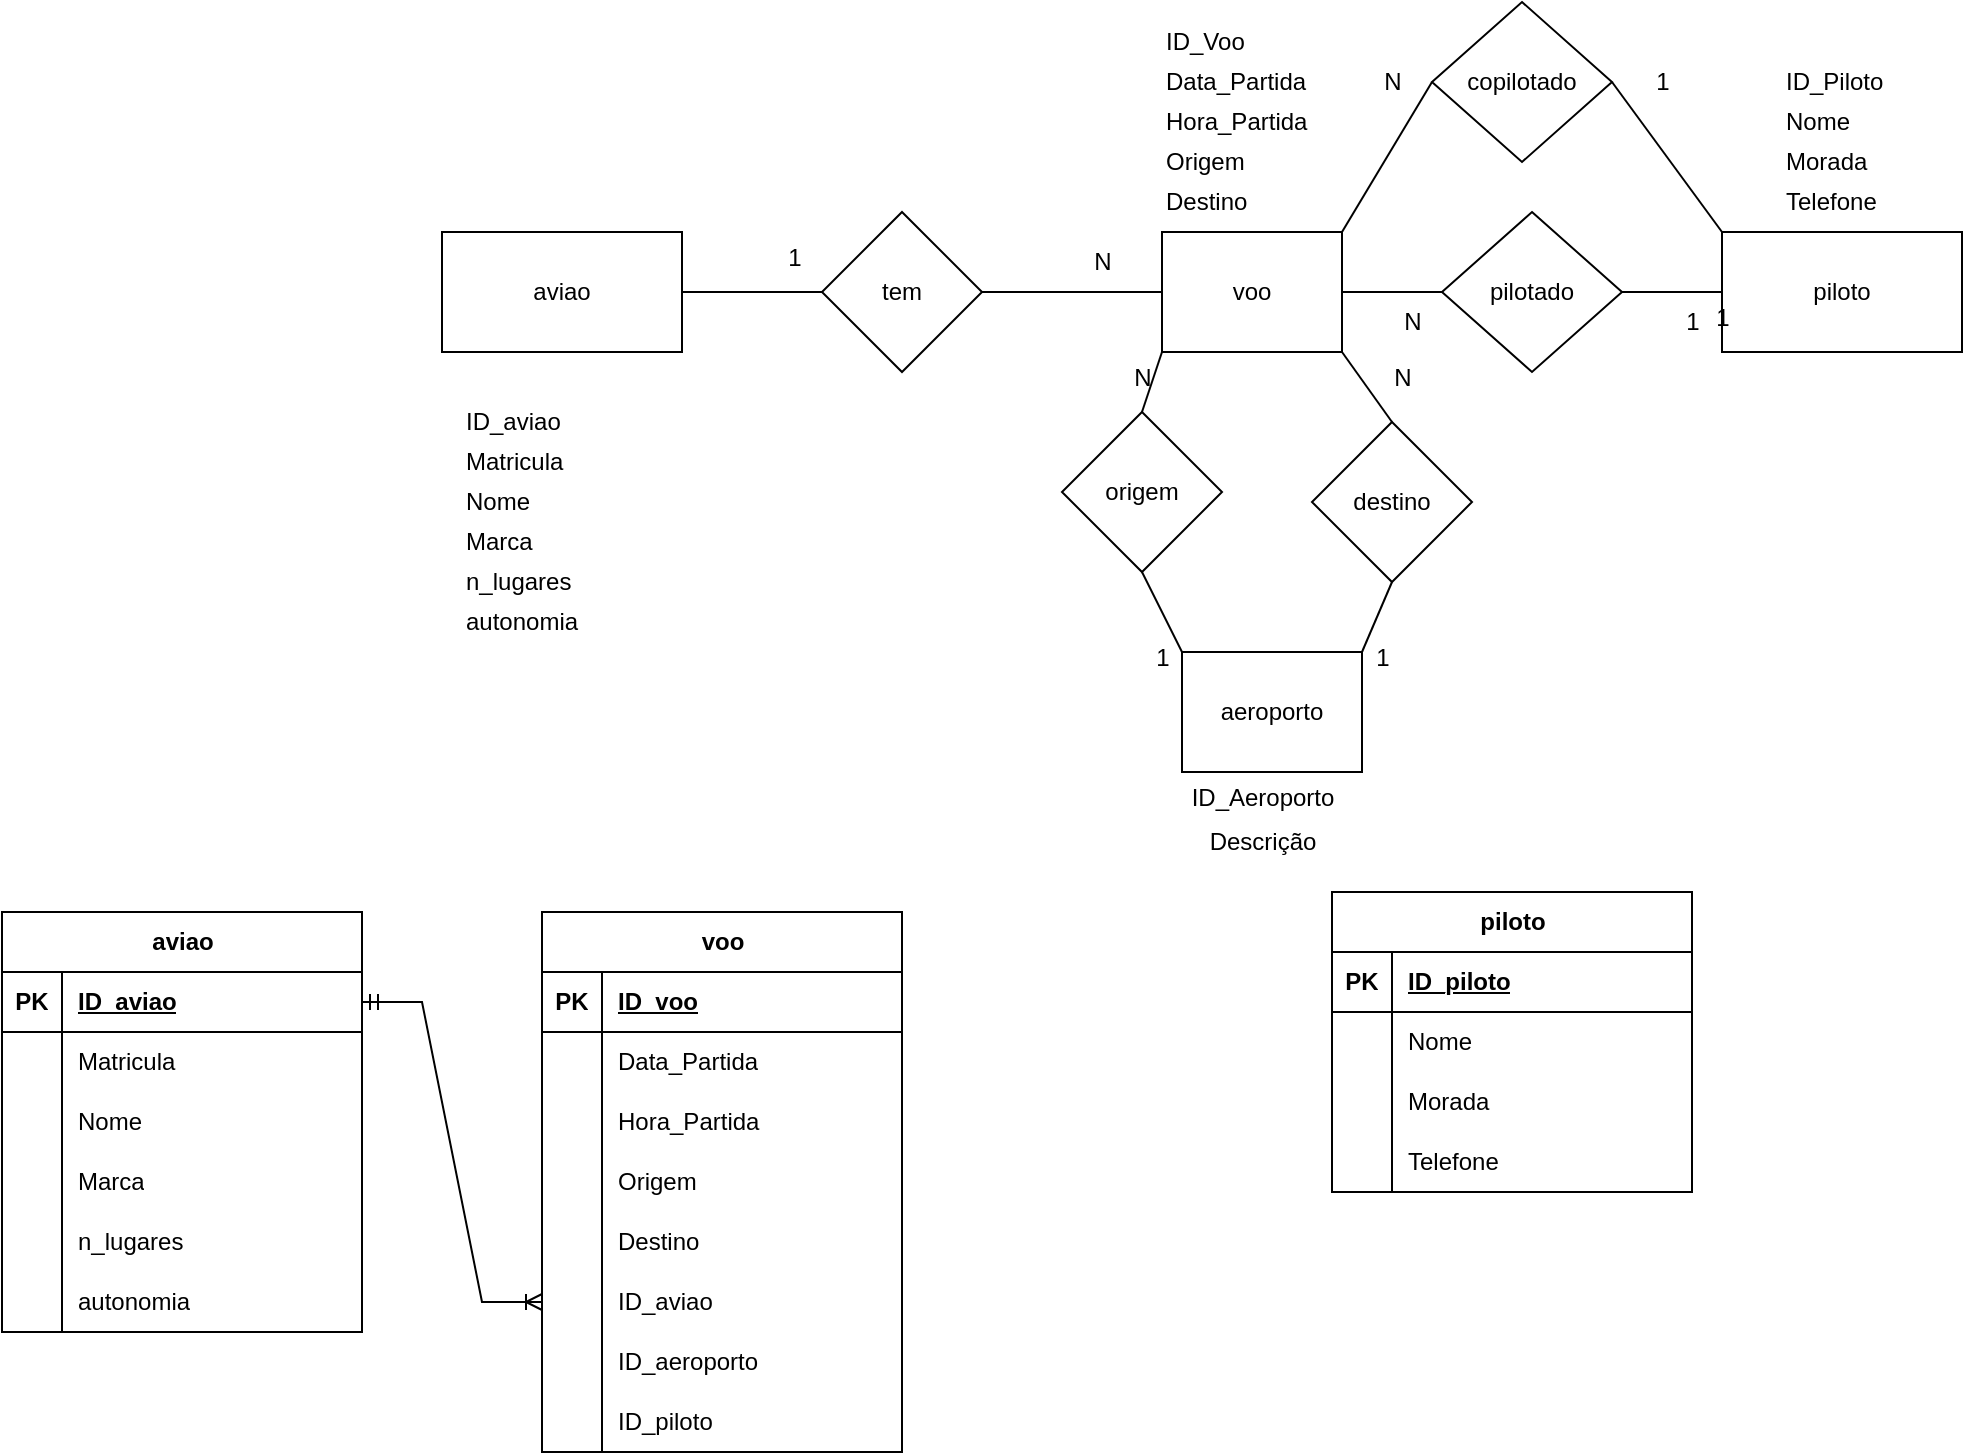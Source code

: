 <mxfile version="22.0.8" type="device">
  <diagram name="Página-1" id="htZv3j2Lb_rtN7Itxag-">
    <mxGraphModel dx="2261" dy="782" grid="1" gridSize="10" guides="1" tooltips="1" connect="1" arrows="1" fold="1" page="1" pageScale="1" pageWidth="827" pageHeight="1169" math="0" shadow="0">
      <root>
        <mxCell id="0" />
        <mxCell id="1" parent="0" />
        <mxCell id="X_azOLrD9n7pmkHrVyK5-1" value="aviao" style="rounded=0;whiteSpace=wrap;html=1;" parent="1" vertex="1">
          <mxGeometry x="20" y="190" width="120" height="60" as="geometry" />
        </mxCell>
        <mxCell id="X_azOLrD9n7pmkHrVyK5-3" value="piloto" style="rounded=0;whiteSpace=wrap;html=1;" parent="1" vertex="1">
          <mxGeometry x="660" y="190" width="120" height="60" as="geometry" />
        </mxCell>
        <mxCell id="X_azOLrD9n7pmkHrVyK5-4" value="voo" style="rounded=0;whiteSpace=wrap;html=1;" parent="1" vertex="1">
          <mxGeometry x="380" y="190" width="90" height="60" as="geometry" />
        </mxCell>
        <mxCell id="X_azOLrD9n7pmkHrVyK5-8" value="tem" style="rhombus;whiteSpace=wrap;html=1;" parent="1" vertex="1">
          <mxGeometry x="210" y="180" width="80" height="80" as="geometry" />
        </mxCell>
        <mxCell id="X_azOLrD9n7pmkHrVyK5-9" value="" style="endArrow=none;html=1;rounded=0;exitX=0;exitY=0.5;exitDx=0;exitDy=0;entryX=1;entryY=0.5;entryDx=0;entryDy=0;" parent="1" source="X_azOLrD9n7pmkHrVyK5-8" target="X_azOLrD9n7pmkHrVyK5-1" edge="1">
          <mxGeometry width="50" height="50" relative="1" as="geometry">
            <mxPoint x="390" y="110" as="sourcePoint" />
            <mxPoint x="470" y="220" as="targetPoint" />
          </mxGeometry>
        </mxCell>
        <mxCell id="X_azOLrD9n7pmkHrVyK5-10" value="" style="endArrow=none;html=1;rounded=0;exitX=1;exitY=0.5;exitDx=0;exitDy=0;" parent="1" source="X_azOLrD9n7pmkHrVyK5-8" target="X_azOLrD9n7pmkHrVyK5-4" edge="1">
          <mxGeometry width="50" height="50" relative="1" as="geometry">
            <mxPoint x="390" y="220" as="sourcePoint" />
            <mxPoint x="240" y="220" as="targetPoint" />
          </mxGeometry>
        </mxCell>
        <mxCell id="X_azOLrD9n7pmkHrVyK5-11" value="1" style="text;html=1;align=center;verticalAlign=middle;resizable=0;points=[];autosize=1;strokeColor=none;fillColor=none;" parent="1" vertex="1">
          <mxGeometry x="181" y="188" width="30" height="30" as="geometry" />
        </mxCell>
        <mxCell id="X_azOLrD9n7pmkHrVyK5-12" value="N" style="text;html=1;align=center;verticalAlign=middle;resizable=0;points=[];autosize=1;strokeColor=none;fillColor=none;" parent="1" vertex="1">
          <mxGeometry x="335" y="190" width="30" height="30" as="geometry" />
        </mxCell>
        <mxCell id="X_azOLrD9n7pmkHrVyK5-13" value="ID_aviao" style="text;html=1;align=left;verticalAlign=middle;resizable=0;points=[];autosize=1;strokeColor=none;fillColor=none;" parent="1" vertex="1">
          <mxGeometry x="30" y="270" width="70" height="30" as="geometry" />
        </mxCell>
        <mxCell id="X_azOLrD9n7pmkHrVyK5-14" value="Matricula" style="text;html=1;align=left;verticalAlign=middle;resizable=0;points=[];autosize=1;strokeColor=none;fillColor=none;" parent="1" vertex="1">
          <mxGeometry x="30" y="290" width="70" height="30" as="geometry" />
        </mxCell>
        <mxCell id="X_azOLrD9n7pmkHrVyK5-15" value="ID_Voo" style="text;html=1;align=left;verticalAlign=middle;resizable=0;points=[];autosize=1;strokeColor=none;fillColor=none;" parent="1" vertex="1">
          <mxGeometry x="380" y="80" width="60" height="30" as="geometry" />
        </mxCell>
        <mxCell id="X_azOLrD9n7pmkHrVyK5-16" value="Data_Partida" style="text;html=1;align=left;verticalAlign=middle;resizable=0;points=[];autosize=1;strokeColor=none;fillColor=none;" parent="1" vertex="1">
          <mxGeometry x="380" y="100" width="90" height="30" as="geometry" />
        </mxCell>
        <mxCell id="X_azOLrD9n7pmkHrVyK5-17" value="Hora_Partida" style="text;html=1;align=left;verticalAlign=middle;resizable=0;points=[];autosize=1;strokeColor=none;fillColor=none;" parent="1" vertex="1">
          <mxGeometry x="380" y="120" width="90" height="30" as="geometry" />
        </mxCell>
        <mxCell id="X_azOLrD9n7pmkHrVyK5-18" value="Origem" style="text;html=1;align=left;verticalAlign=middle;resizable=0;points=[];autosize=1;strokeColor=none;fillColor=none;" parent="1" vertex="1">
          <mxGeometry x="380" y="140" width="60" height="30" as="geometry" />
        </mxCell>
        <mxCell id="X_azOLrD9n7pmkHrVyK5-19" value="pilotado" style="rhombus;whiteSpace=wrap;html=1;" parent="1" vertex="1">
          <mxGeometry x="520" y="180" width="90" height="80" as="geometry" />
        </mxCell>
        <mxCell id="X_azOLrD9n7pmkHrVyK5-20" value="" style="endArrow=none;html=1;rounded=0;exitX=1;exitY=0.5;exitDx=0;exitDy=0;entryX=0;entryY=0.5;entryDx=0;entryDy=0;" parent="1" source="X_azOLrD9n7pmkHrVyK5-19" target="X_azOLrD9n7pmkHrVyK5-3" edge="1">
          <mxGeometry width="50" height="50" relative="1" as="geometry">
            <mxPoint x="610" y="110" as="sourcePoint" />
            <mxPoint x="640" y="220" as="targetPoint" />
          </mxGeometry>
        </mxCell>
        <mxCell id="X_azOLrD9n7pmkHrVyK5-21" value="" style="endArrow=none;html=1;rounded=0;exitX=0;exitY=0.5;exitDx=0;exitDy=0;entryX=1;entryY=0.5;entryDx=0;entryDy=0;" parent="1" source="X_azOLrD9n7pmkHrVyK5-19" target="X_azOLrD9n7pmkHrVyK5-4" edge="1">
          <mxGeometry width="50" height="50" relative="1" as="geometry">
            <mxPoint x="610" y="110" as="sourcePoint" />
            <mxPoint x="490" y="220" as="targetPoint" />
          </mxGeometry>
        </mxCell>
        <mxCell id="X_azOLrD9n7pmkHrVyK5-23" value="Nome" style="text;html=1;align=left;verticalAlign=middle;resizable=0;points=[];autosize=1;strokeColor=none;fillColor=none;" parent="1" vertex="1">
          <mxGeometry x="690" y="120" width="60" height="30" as="geometry" />
        </mxCell>
        <mxCell id="X_azOLrD9n7pmkHrVyK5-24" value="Morada" style="text;html=1;align=left;verticalAlign=middle;resizable=0;points=[];autosize=1;strokeColor=none;fillColor=none;" parent="1" vertex="1">
          <mxGeometry x="690" y="140" width="60" height="30" as="geometry" />
        </mxCell>
        <mxCell id="X_azOLrD9n7pmkHrVyK5-25" value="ID_Piloto" style="text;html=1;align=left;verticalAlign=middle;resizable=0;points=[];autosize=1;strokeColor=none;fillColor=none;" parent="1" vertex="1">
          <mxGeometry x="690" y="100" width="70" height="30" as="geometry" />
        </mxCell>
        <mxCell id="X_azOLrD9n7pmkHrVyK5-30" value="Telefone" style="text;html=1;align=left;verticalAlign=middle;resizable=0;points=[];autosize=1;strokeColor=none;fillColor=none;" parent="1" vertex="1">
          <mxGeometry x="690" y="160" width="70" height="30" as="geometry" />
        </mxCell>
        <mxCell id="X_azOLrD9n7pmkHrVyK5-33" value="1" style="text;html=1;align=center;verticalAlign=middle;resizable=0;points=[];autosize=1;strokeColor=none;fillColor=none;" parent="1" vertex="1">
          <mxGeometry x="630" y="220" width="30" height="30" as="geometry" />
        </mxCell>
        <mxCell id="X_azOLrD9n7pmkHrVyK5-40" value="Nome" style="text;html=1;align=left;verticalAlign=middle;resizable=0;points=[];autosize=1;strokeColor=none;fillColor=none;" parent="1" vertex="1">
          <mxGeometry x="30" y="310" width="60" height="30" as="geometry" />
        </mxCell>
        <mxCell id="X_azOLrD9n7pmkHrVyK5-41" value="Marca" style="text;html=1;align=left;verticalAlign=middle;resizable=0;points=[];autosize=1;strokeColor=none;fillColor=none;" parent="1" vertex="1">
          <mxGeometry x="30" y="330" width="60" height="30" as="geometry" />
        </mxCell>
        <mxCell id="X_azOLrD9n7pmkHrVyK5-42" value="n_lugares" style="text;html=1;align=left;verticalAlign=middle;resizable=0;points=[];autosize=1;strokeColor=none;fillColor=none;" parent="1" vertex="1">
          <mxGeometry x="30" y="350" width="80" height="30" as="geometry" />
        </mxCell>
        <mxCell id="X_azOLrD9n7pmkHrVyK5-43" value="autonomia" style="text;html=1;align=left;verticalAlign=middle;resizable=0;points=[];autosize=1;strokeColor=none;fillColor=none;" parent="1" vertex="1">
          <mxGeometry x="30" y="370" width="80" height="30" as="geometry" />
        </mxCell>
        <mxCell id="X_azOLrD9n7pmkHrVyK5-44" value="Destino" style="text;html=1;align=left;verticalAlign=middle;resizable=0;points=[];autosize=1;strokeColor=none;fillColor=none;" parent="1" vertex="1">
          <mxGeometry x="380" y="160" width="60" height="30" as="geometry" />
        </mxCell>
        <mxCell id="X_azOLrD9n7pmkHrVyK5-45" value="copilotado" style="rhombus;whiteSpace=wrap;html=1;" parent="1" vertex="1">
          <mxGeometry x="515" y="75" width="90" height="80" as="geometry" />
        </mxCell>
        <mxCell id="X_azOLrD9n7pmkHrVyK5-46" value="N" style="text;html=1;align=center;verticalAlign=middle;resizable=0;points=[];autosize=1;strokeColor=none;fillColor=none;" parent="1" vertex="1">
          <mxGeometry x="480" y="100" width="30" height="30" as="geometry" />
        </mxCell>
        <mxCell id="X_azOLrD9n7pmkHrVyK5-47" value="1" style="text;html=1;align=center;verticalAlign=middle;resizable=0;points=[];autosize=1;strokeColor=none;fillColor=none;" parent="1" vertex="1">
          <mxGeometry x="615" y="100" width="30" height="30" as="geometry" />
        </mxCell>
        <mxCell id="X_azOLrD9n7pmkHrVyK5-48" value="" style="endArrow=none;html=1;rounded=0;entryX=0;entryY=0.5;entryDx=0;entryDy=0;exitX=1;exitY=0;exitDx=0;exitDy=0;" parent="1" source="X_azOLrD9n7pmkHrVyK5-4" target="X_azOLrD9n7pmkHrVyK5-45" edge="1">
          <mxGeometry width="50" height="50" relative="1" as="geometry">
            <mxPoint x="650" y="190" as="sourcePoint" />
            <mxPoint x="700" y="140" as="targetPoint" />
          </mxGeometry>
        </mxCell>
        <mxCell id="X_azOLrD9n7pmkHrVyK5-50" value="N" style="text;html=1;align=center;verticalAlign=middle;resizable=0;points=[];autosize=1;strokeColor=none;fillColor=none;" parent="1" vertex="1">
          <mxGeometry x="490" y="220" width="30" height="30" as="geometry" />
        </mxCell>
        <mxCell id="X_azOLrD9n7pmkHrVyK5-51" value="1" style="text;html=1;align=center;verticalAlign=middle;resizable=0;points=[];autosize=1;strokeColor=none;fillColor=none;" parent="1" vertex="1">
          <mxGeometry x="645" y="218" width="30" height="30" as="geometry" />
        </mxCell>
        <mxCell id="X_azOLrD9n7pmkHrVyK5-52" value="" style="endArrow=none;html=1;rounded=0;entryX=1;entryY=0.5;entryDx=0;entryDy=0;exitX=0;exitY=0;exitDx=0;exitDy=0;" parent="1" source="X_azOLrD9n7pmkHrVyK5-3" target="X_azOLrD9n7pmkHrVyK5-45" edge="1">
          <mxGeometry width="50" height="50" relative="1" as="geometry">
            <mxPoint x="480" y="200" as="sourcePoint" />
            <mxPoint x="525" y="125" as="targetPoint" />
          </mxGeometry>
        </mxCell>
        <mxCell id="X_azOLrD9n7pmkHrVyK5-53" value="aeroporto" style="rounded=0;whiteSpace=wrap;html=1;" parent="1" vertex="1">
          <mxGeometry x="390" y="400" width="90" height="60" as="geometry" />
        </mxCell>
        <mxCell id="X_azOLrD9n7pmkHrVyK5-54" value="origem" style="rhombus;whiteSpace=wrap;html=1;" parent="1" vertex="1">
          <mxGeometry x="330" y="280" width="80" height="80" as="geometry" />
        </mxCell>
        <mxCell id="X_azOLrD9n7pmkHrVyK5-55" value="destino" style="rhombus;whiteSpace=wrap;html=1;" parent="1" vertex="1">
          <mxGeometry x="455" y="285" width="80" height="80" as="geometry" />
        </mxCell>
        <mxCell id="X_azOLrD9n7pmkHrVyK5-56" value="" style="endArrow=none;html=1;rounded=0;entryX=0;entryY=1;entryDx=0;entryDy=0;exitX=0.5;exitY=0;exitDx=0;exitDy=0;" parent="1" source="X_azOLrD9n7pmkHrVyK5-54" target="X_azOLrD9n7pmkHrVyK5-4" edge="1">
          <mxGeometry width="50" height="50" relative="1" as="geometry">
            <mxPoint x="280" y="190" as="sourcePoint" />
            <mxPoint x="330" y="140" as="targetPoint" />
          </mxGeometry>
        </mxCell>
        <mxCell id="X_azOLrD9n7pmkHrVyK5-57" value="" style="endArrow=none;html=1;rounded=0;entryX=0;entryY=0;entryDx=0;entryDy=0;exitX=0.5;exitY=1;exitDx=0;exitDy=0;" parent="1" source="X_azOLrD9n7pmkHrVyK5-54" target="X_azOLrD9n7pmkHrVyK5-53" edge="1">
          <mxGeometry width="50" height="50" relative="1" as="geometry">
            <mxPoint x="390" y="295" as="sourcePoint" />
            <mxPoint x="390" y="260" as="targetPoint" />
          </mxGeometry>
        </mxCell>
        <mxCell id="X_azOLrD9n7pmkHrVyK5-58" value="" style="endArrow=none;html=1;rounded=0;entryX=0.5;entryY=0;entryDx=0;entryDy=0;exitX=1;exitY=1;exitDx=0;exitDy=0;" parent="1" source="X_azOLrD9n7pmkHrVyK5-4" target="X_azOLrD9n7pmkHrVyK5-55" edge="1">
          <mxGeometry width="50" height="50" relative="1" as="geometry">
            <mxPoint x="390" y="375" as="sourcePoint" />
            <mxPoint x="410" y="400" as="targetPoint" />
          </mxGeometry>
        </mxCell>
        <mxCell id="X_azOLrD9n7pmkHrVyK5-59" value="" style="endArrow=none;html=1;rounded=0;entryX=1;entryY=0;entryDx=0;entryDy=0;exitX=0.5;exitY=1;exitDx=0;exitDy=0;" parent="1" source="X_azOLrD9n7pmkHrVyK5-55" target="X_azOLrD9n7pmkHrVyK5-53" edge="1">
          <mxGeometry width="50" height="50" relative="1" as="geometry">
            <mxPoint x="480" y="260" as="sourcePoint" />
            <mxPoint x="505" y="295" as="targetPoint" />
          </mxGeometry>
        </mxCell>
        <mxCell id="X_azOLrD9n7pmkHrVyK5-60" value="ID_Aeroporto" style="text;html=1;align=center;verticalAlign=middle;resizable=0;points=[];autosize=1;strokeColor=none;fillColor=none;" parent="1" vertex="1">
          <mxGeometry x="385" y="458" width="90" height="30" as="geometry" />
        </mxCell>
        <mxCell id="X_azOLrD9n7pmkHrVyK5-61" value="Descrição" style="text;html=1;align=center;verticalAlign=middle;resizable=0;points=[];autosize=1;strokeColor=none;fillColor=none;" parent="1" vertex="1">
          <mxGeometry x="390" y="480" width="80" height="30" as="geometry" />
        </mxCell>
        <mxCell id="X_azOLrD9n7pmkHrVyK5-62" value="1" style="text;html=1;align=center;verticalAlign=middle;resizable=0;points=[];autosize=1;strokeColor=none;fillColor=none;" parent="1" vertex="1">
          <mxGeometry x="365" y="388" width="30" height="30" as="geometry" />
        </mxCell>
        <mxCell id="X_azOLrD9n7pmkHrVyK5-63" value="N" style="text;html=1;align=center;verticalAlign=middle;resizable=0;points=[];autosize=1;strokeColor=none;fillColor=none;" parent="1" vertex="1">
          <mxGeometry x="355" y="248" width="30" height="30" as="geometry" />
        </mxCell>
        <mxCell id="X_azOLrD9n7pmkHrVyK5-64" value="N" style="text;html=1;align=center;verticalAlign=middle;resizable=0;points=[];autosize=1;strokeColor=none;fillColor=none;" parent="1" vertex="1">
          <mxGeometry x="485" y="248" width="30" height="30" as="geometry" />
        </mxCell>
        <mxCell id="X_azOLrD9n7pmkHrVyK5-65" value="1" style="text;html=1;align=center;verticalAlign=middle;resizable=0;points=[];autosize=1;strokeColor=none;fillColor=none;" parent="1" vertex="1">
          <mxGeometry x="475" y="388" width="30" height="30" as="geometry" />
        </mxCell>
        <mxCell id="pgxb5160LDg6yeNB-OSr-1" value="aviao" style="shape=table;startSize=30;container=1;collapsible=1;childLayout=tableLayout;fixedRows=1;rowLines=0;fontStyle=1;align=center;resizeLast=1;html=1;" vertex="1" parent="1">
          <mxGeometry x="-200" y="530" width="180" height="210" as="geometry" />
        </mxCell>
        <mxCell id="pgxb5160LDg6yeNB-OSr-2" value="" style="shape=tableRow;horizontal=0;startSize=0;swimlaneHead=0;swimlaneBody=0;fillColor=none;collapsible=0;dropTarget=0;points=[[0,0.5],[1,0.5]];portConstraint=eastwest;top=0;left=0;right=0;bottom=1;" vertex="1" parent="pgxb5160LDg6yeNB-OSr-1">
          <mxGeometry y="30" width="180" height="30" as="geometry" />
        </mxCell>
        <mxCell id="pgxb5160LDg6yeNB-OSr-3" value="PK" style="shape=partialRectangle;connectable=0;fillColor=none;top=0;left=0;bottom=0;right=0;fontStyle=1;overflow=hidden;whiteSpace=wrap;html=1;" vertex="1" parent="pgxb5160LDg6yeNB-OSr-2">
          <mxGeometry width="30" height="30" as="geometry">
            <mxRectangle width="30" height="30" as="alternateBounds" />
          </mxGeometry>
        </mxCell>
        <mxCell id="pgxb5160LDg6yeNB-OSr-4" value="ID_aviao" style="shape=partialRectangle;connectable=0;fillColor=none;top=0;left=0;bottom=0;right=0;align=left;spacingLeft=6;fontStyle=5;overflow=hidden;whiteSpace=wrap;html=1;" vertex="1" parent="pgxb5160LDg6yeNB-OSr-2">
          <mxGeometry x="30" width="150" height="30" as="geometry">
            <mxRectangle width="150" height="30" as="alternateBounds" />
          </mxGeometry>
        </mxCell>
        <mxCell id="pgxb5160LDg6yeNB-OSr-5" value="" style="shape=tableRow;horizontal=0;startSize=0;swimlaneHead=0;swimlaneBody=0;fillColor=none;collapsible=0;dropTarget=0;points=[[0,0.5],[1,0.5]];portConstraint=eastwest;top=0;left=0;right=0;bottom=0;" vertex="1" parent="pgxb5160LDg6yeNB-OSr-1">
          <mxGeometry y="60" width="180" height="30" as="geometry" />
        </mxCell>
        <mxCell id="pgxb5160LDg6yeNB-OSr-6" value="" style="shape=partialRectangle;connectable=0;fillColor=none;top=0;left=0;bottom=0;right=0;editable=1;overflow=hidden;whiteSpace=wrap;html=1;" vertex="1" parent="pgxb5160LDg6yeNB-OSr-5">
          <mxGeometry width="30" height="30" as="geometry">
            <mxRectangle width="30" height="30" as="alternateBounds" />
          </mxGeometry>
        </mxCell>
        <mxCell id="pgxb5160LDg6yeNB-OSr-7" value="Matricula" style="shape=partialRectangle;connectable=0;fillColor=none;top=0;left=0;bottom=0;right=0;align=left;spacingLeft=6;overflow=hidden;whiteSpace=wrap;html=1;" vertex="1" parent="pgxb5160LDg6yeNB-OSr-5">
          <mxGeometry x="30" width="150" height="30" as="geometry">
            <mxRectangle width="150" height="30" as="alternateBounds" />
          </mxGeometry>
        </mxCell>
        <mxCell id="pgxb5160LDg6yeNB-OSr-8" value="" style="shape=tableRow;horizontal=0;startSize=0;swimlaneHead=0;swimlaneBody=0;fillColor=none;collapsible=0;dropTarget=0;points=[[0,0.5],[1,0.5]];portConstraint=eastwest;top=0;left=0;right=0;bottom=0;" vertex="1" parent="pgxb5160LDg6yeNB-OSr-1">
          <mxGeometry y="90" width="180" height="30" as="geometry" />
        </mxCell>
        <mxCell id="pgxb5160LDg6yeNB-OSr-9" value="" style="shape=partialRectangle;connectable=0;fillColor=none;top=0;left=0;bottom=0;right=0;editable=1;overflow=hidden;whiteSpace=wrap;html=1;" vertex="1" parent="pgxb5160LDg6yeNB-OSr-8">
          <mxGeometry width="30" height="30" as="geometry">
            <mxRectangle width="30" height="30" as="alternateBounds" />
          </mxGeometry>
        </mxCell>
        <mxCell id="pgxb5160LDg6yeNB-OSr-10" value="Nome" style="shape=partialRectangle;connectable=0;fillColor=none;top=0;left=0;bottom=0;right=0;align=left;spacingLeft=6;overflow=hidden;whiteSpace=wrap;html=1;" vertex="1" parent="pgxb5160LDg6yeNB-OSr-8">
          <mxGeometry x="30" width="150" height="30" as="geometry">
            <mxRectangle width="150" height="30" as="alternateBounds" />
          </mxGeometry>
        </mxCell>
        <mxCell id="pgxb5160LDg6yeNB-OSr-11" value="" style="shape=tableRow;horizontal=0;startSize=0;swimlaneHead=0;swimlaneBody=0;fillColor=none;collapsible=0;dropTarget=0;points=[[0,0.5],[1,0.5]];portConstraint=eastwest;top=0;left=0;right=0;bottom=0;" vertex="1" parent="pgxb5160LDg6yeNB-OSr-1">
          <mxGeometry y="120" width="180" height="30" as="geometry" />
        </mxCell>
        <mxCell id="pgxb5160LDg6yeNB-OSr-12" value="" style="shape=partialRectangle;connectable=0;fillColor=none;top=0;left=0;bottom=0;right=0;editable=1;overflow=hidden;whiteSpace=wrap;html=1;" vertex="1" parent="pgxb5160LDg6yeNB-OSr-11">
          <mxGeometry width="30" height="30" as="geometry">
            <mxRectangle width="30" height="30" as="alternateBounds" />
          </mxGeometry>
        </mxCell>
        <mxCell id="pgxb5160LDg6yeNB-OSr-13" value="Marca" style="shape=partialRectangle;connectable=0;fillColor=none;top=0;left=0;bottom=0;right=0;align=left;spacingLeft=6;overflow=hidden;whiteSpace=wrap;html=1;" vertex="1" parent="pgxb5160LDg6yeNB-OSr-11">
          <mxGeometry x="30" width="150" height="30" as="geometry">
            <mxRectangle width="150" height="30" as="alternateBounds" />
          </mxGeometry>
        </mxCell>
        <mxCell id="pgxb5160LDg6yeNB-OSr-14" style="shape=tableRow;horizontal=0;startSize=0;swimlaneHead=0;swimlaneBody=0;fillColor=none;collapsible=0;dropTarget=0;points=[[0,0.5],[1,0.5]];portConstraint=eastwest;top=0;left=0;right=0;bottom=0;" vertex="1" parent="pgxb5160LDg6yeNB-OSr-1">
          <mxGeometry y="150" width="180" height="30" as="geometry" />
        </mxCell>
        <mxCell id="pgxb5160LDg6yeNB-OSr-15" style="shape=partialRectangle;connectable=0;fillColor=none;top=0;left=0;bottom=0;right=0;editable=1;overflow=hidden;whiteSpace=wrap;html=1;" vertex="1" parent="pgxb5160LDg6yeNB-OSr-14">
          <mxGeometry width="30" height="30" as="geometry">
            <mxRectangle width="30" height="30" as="alternateBounds" />
          </mxGeometry>
        </mxCell>
        <mxCell id="pgxb5160LDg6yeNB-OSr-16" value="n_lugares" style="shape=partialRectangle;connectable=0;fillColor=none;top=0;left=0;bottom=0;right=0;align=left;spacingLeft=6;overflow=hidden;whiteSpace=wrap;html=1;" vertex="1" parent="pgxb5160LDg6yeNB-OSr-14">
          <mxGeometry x="30" width="150" height="30" as="geometry">
            <mxRectangle width="150" height="30" as="alternateBounds" />
          </mxGeometry>
        </mxCell>
        <mxCell id="pgxb5160LDg6yeNB-OSr-17" style="shape=tableRow;horizontal=0;startSize=0;swimlaneHead=0;swimlaneBody=0;fillColor=none;collapsible=0;dropTarget=0;points=[[0,0.5],[1,0.5]];portConstraint=eastwest;top=0;left=0;right=0;bottom=0;" vertex="1" parent="pgxb5160LDg6yeNB-OSr-1">
          <mxGeometry y="180" width="180" height="30" as="geometry" />
        </mxCell>
        <mxCell id="pgxb5160LDg6yeNB-OSr-18" style="shape=partialRectangle;connectable=0;fillColor=none;top=0;left=0;bottom=0;right=0;editable=1;overflow=hidden;whiteSpace=wrap;html=1;" vertex="1" parent="pgxb5160LDg6yeNB-OSr-17">
          <mxGeometry width="30" height="30" as="geometry">
            <mxRectangle width="30" height="30" as="alternateBounds" />
          </mxGeometry>
        </mxCell>
        <mxCell id="pgxb5160LDg6yeNB-OSr-19" value="autonomia" style="shape=partialRectangle;connectable=0;fillColor=none;top=0;left=0;bottom=0;right=0;align=left;spacingLeft=6;overflow=hidden;whiteSpace=wrap;html=1;" vertex="1" parent="pgxb5160LDg6yeNB-OSr-17">
          <mxGeometry x="30" width="150" height="30" as="geometry">
            <mxRectangle width="150" height="30" as="alternateBounds" />
          </mxGeometry>
        </mxCell>
        <mxCell id="pgxb5160LDg6yeNB-OSr-20" value="voo" style="shape=table;startSize=30;container=1;collapsible=1;childLayout=tableLayout;fixedRows=1;rowLines=0;fontStyle=1;align=center;resizeLast=1;html=1;" vertex="1" parent="1">
          <mxGeometry x="70" y="530" width="180" height="270" as="geometry" />
        </mxCell>
        <mxCell id="pgxb5160LDg6yeNB-OSr-21" value="" style="shape=tableRow;horizontal=0;startSize=0;swimlaneHead=0;swimlaneBody=0;fillColor=none;collapsible=0;dropTarget=0;points=[[0,0.5],[1,0.5]];portConstraint=eastwest;top=0;left=0;right=0;bottom=1;" vertex="1" parent="pgxb5160LDg6yeNB-OSr-20">
          <mxGeometry y="30" width="180" height="30" as="geometry" />
        </mxCell>
        <mxCell id="pgxb5160LDg6yeNB-OSr-22" value="PK" style="shape=partialRectangle;connectable=0;fillColor=none;top=0;left=0;bottom=0;right=0;fontStyle=1;overflow=hidden;whiteSpace=wrap;html=1;" vertex="1" parent="pgxb5160LDg6yeNB-OSr-21">
          <mxGeometry width="30" height="30" as="geometry">
            <mxRectangle width="30" height="30" as="alternateBounds" />
          </mxGeometry>
        </mxCell>
        <mxCell id="pgxb5160LDg6yeNB-OSr-23" value="ID_voo" style="shape=partialRectangle;connectable=0;fillColor=none;top=0;left=0;bottom=0;right=0;align=left;spacingLeft=6;fontStyle=5;overflow=hidden;whiteSpace=wrap;html=1;" vertex="1" parent="pgxb5160LDg6yeNB-OSr-21">
          <mxGeometry x="30" width="150" height="30" as="geometry">
            <mxRectangle width="150" height="30" as="alternateBounds" />
          </mxGeometry>
        </mxCell>
        <mxCell id="pgxb5160LDg6yeNB-OSr-24" value="" style="shape=tableRow;horizontal=0;startSize=0;swimlaneHead=0;swimlaneBody=0;fillColor=none;collapsible=0;dropTarget=0;points=[[0,0.5],[1,0.5]];portConstraint=eastwest;top=0;left=0;right=0;bottom=0;" vertex="1" parent="pgxb5160LDg6yeNB-OSr-20">
          <mxGeometry y="60" width="180" height="30" as="geometry" />
        </mxCell>
        <mxCell id="pgxb5160LDg6yeNB-OSr-25" value="" style="shape=partialRectangle;connectable=0;fillColor=none;top=0;left=0;bottom=0;right=0;editable=1;overflow=hidden;whiteSpace=wrap;html=1;" vertex="1" parent="pgxb5160LDg6yeNB-OSr-24">
          <mxGeometry width="30" height="30" as="geometry">
            <mxRectangle width="30" height="30" as="alternateBounds" />
          </mxGeometry>
        </mxCell>
        <mxCell id="pgxb5160LDg6yeNB-OSr-26" value="Data_Partida" style="shape=partialRectangle;connectable=0;fillColor=none;top=0;left=0;bottom=0;right=0;align=left;spacingLeft=6;overflow=hidden;whiteSpace=wrap;html=1;" vertex="1" parent="pgxb5160LDg6yeNB-OSr-24">
          <mxGeometry x="30" width="150" height="30" as="geometry">
            <mxRectangle width="150" height="30" as="alternateBounds" />
          </mxGeometry>
        </mxCell>
        <mxCell id="pgxb5160LDg6yeNB-OSr-27" value="" style="shape=tableRow;horizontal=0;startSize=0;swimlaneHead=0;swimlaneBody=0;fillColor=none;collapsible=0;dropTarget=0;points=[[0,0.5],[1,0.5]];portConstraint=eastwest;top=0;left=0;right=0;bottom=0;" vertex="1" parent="pgxb5160LDg6yeNB-OSr-20">
          <mxGeometry y="90" width="180" height="30" as="geometry" />
        </mxCell>
        <mxCell id="pgxb5160LDg6yeNB-OSr-28" value="" style="shape=partialRectangle;connectable=0;fillColor=none;top=0;left=0;bottom=0;right=0;editable=1;overflow=hidden;whiteSpace=wrap;html=1;" vertex="1" parent="pgxb5160LDg6yeNB-OSr-27">
          <mxGeometry width="30" height="30" as="geometry">
            <mxRectangle width="30" height="30" as="alternateBounds" />
          </mxGeometry>
        </mxCell>
        <mxCell id="pgxb5160LDg6yeNB-OSr-29" value="Hora_Partida" style="shape=partialRectangle;connectable=0;fillColor=none;top=0;left=0;bottom=0;right=0;align=left;spacingLeft=6;overflow=hidden;whiteSpace=wrap;html=1;" vertex="1" parent="pgxb5160LDg6yeNB-OSr-27">
          <mxGeometry x="30" width="150" height="30" as="geometry">
            <mxRectangle width="150" height="30" as="alternateBounds" />
          </mxGeometry>
        </mxCell>
        <mxCell id="pgxb5160LDg6yeNB-OSr-30" value="" style="shape=tableRow;horizontal=0;startSize=0;swimlaneHead=0;swimlaneBody=0;fillColor=none;collapsible=0;dropTarget=0;points=[[0,0.5],[1,0.5]];portConstraint=eastwest;top=0;left=0;right=0;bottom=0;" vertex="1" parent="pgxb5160LDg6yeNB-OSr-20">
          <mxGeometry y="120" width="180" height="30" as="geometry" />
        </mxCell>
        <mxCell id="pgxb5160LDg6yeNB-OSr-31" value="" style="shape=partialRectangle;connectable=0;fillColor=none;top=0;left=0;bottom=0;right=0;editable=1;overflow=hidden;whiteSpace=wrap;html=1;" vertex="1" parent="pgxb5160LDg6yeNB-OSr-30">
          <mxGeometry width="30" height="30" as="geometry">
            <mxRectangle width="30" height="30" as="alternateBounds" />
          </mxGeometry>
        </mxCell>
        <mxCell id="pgxb5160LDg6yeNB-OSr-32" value="Origem" style="shape=partialRectangle;connectable=0;fillColor=none;top=0;left=0;bottom=0;right=0;align=left;spacingLeft=6;overflow=hidden;whiteSpace=wrap;html=1;" vertex="1" parent="pgxb5160LDg6yeNB-OSr-30">
          <mxGeometry x="30" width="150" height="30" as="geometry">
            <mxRectangle width="150" height="30" as="alternateBounds" />
          </mxGeometry>
        </mxCell>
        <mxCell id="pgxb5160LDg6yeNB-OSr-33" style="shape=tableRow;horizontal=0;startSize=0;swimlaneHead=0;swimlaneBody=0;fillColor=none;collapsible=0;dropTarget=0;points=[[0,0.5],[1,0.5]];portConstraint=eastwest;top=0;left=0;right=0;bottom=0;" vertex="1" parent="pgxb5160LDg6yeNB-OSr-20">
          <mxGeometry y="150" width="180" height="30" as="geometry" />
        </mxCell>
        <mxCell id="pgxb5160LDg6yeNB-OSr-34" style="shape=partialRectangle;connectable=0;fillColor=none;top=0;left=0;bottom=0;right=0;editable=1;overflow=hidden;whiteSpace=wrap;html=1;" vertex="1" parent="pgxb5160LDg6yeNB-OSr-33">
          <mxGeometry width="30" height="30" as="geometry">
            <mxRectangle width="30" height="30" as="alternateBounds" />
          </mxGeometry>
        </mxCell>
        <mxCell id="pgxb5160LDg6yeNB-OSr-35" value="Destino" style="shape=partialRectangle;connectable=0;fillColor=none;top=0;left=0;bottom=0;right=0;align=left;spacingLeft=6;overflow=hidden;whiteSpace=wrap;html=1;" vertex="1" parent="pgxb5160LDg6yeNB-OSr-33">
          <mxGeometry x="30" width="150" height="30" as="geometry">
            <mxRectangle width="150" height="30" as="alternateBounds" />
          </mxGeometry>
        </mxCell>
        <mxCell id="pgxb5160LDg6yeNB-OSr-55" style="shape=tableRow;horizontal=0;startSize=0;swimlaneHead=0;swimlaneBody=0;fillColor=none;collapsible=0;dropTarget=0;points=[[0,0.5],[1,0.5]];portConstraint=eastwest;top=0;left=0;right=0;bottom=0;" vertex="1" parent="pgxb5160LDg6yeNB-OSr-20">
          <mxGeometry y="180" width="180" height="30" as="geometry" />
        </mxCell>
        <mxCell id="pgxb5160LDg6yeNB-OSr-56" style="shape=partialRectangle;connectable=0;fillColor=none;top=0;left=0;bottom=0;right=0;editable=1;overflow=hidden;whiteSpace=wrap;html=1;" vertex="1" parent="pgxb5160LDg6yeNB-OSr-55">
          <mxGeometry width="30" height="30" as="geometry">
            <mxRectangle width="30" height="30" as="alternateBounds" />
          </mxGeometry>
        </mxCell>
        <mxCell id="pgxb5160LDg6yeNB-OSr-57" value="ID_aviao" style="shape=partialRectangle;connectable=0;fillColor=none;top=0;left=0;bottom=0;right=0;align=left;spacingLeft=6;overflow=hidden;whiteSpace=wrap;html=1;" vertex="1" parent="pgxb5160LDg6yeNB-OSr-55">
          <mxGeometry x="30" width="150" height="30" as="geometry">
            <mxRectangle width="150" height="30" as="alternateBounds" />
          </mxGeometry>
        </mxCell>
        <mxCell id="pgxb5160LDg6yeNB-OSr-52" style="shape=tableRow;horizontal=0;startSize=0;swimlaneHead=0;swimlaneBody=0;fillColor=none;collapsible=0;dropTarget=0;points=[[0,0.5],[1,0.5]];portConstraint=eastwest;top=0;left=0;right=0;bottom=0;" vertex="1" parent="pgxb5160LDg6yeNB-OSr-20">
          <mxGeometry y="210" width="180" height="30" as="geometry" />
        </mxCell>
        <mxCell id="pgxb5160LDg6yeNB-OSr-53" style="shape=partialRectangle;connectable=0;fillColor=none;top=0;left=0;bottom=0;right=0;editable=1;overflow=hidden;whiteSpace=wrap;html=1;" vertex="1" parent="pgxb5160LDg6yeNB-OSr-52">
          <mxGeometry width="30" height="30" as="geometry">
            <mxRectangle width="30" height="30" as="alternateBounds" />
          </mxGeometry>
        </mxCell>
        <mxCell id="pgxb5160LDg6yeNB-OSr-54" value="ID_aeroporto" style="shape=partialRectangle;connectable=0;fillColor=none;top=0;left=0;bottom=0;right=0;align=left;spacingLeft=6;overflow=hidden;whiteSpace=wrap;html=1;" vertex="1" parent="pgxb5160LDg6yeNB-OSr-52">
          <mxGeometry x="30" width="150" height="30" as="geometry">
            <mxRectangle width="150" height="30" as="alternateBounds" />
          </mxGeometry>
        </mxCell>
        <mxCell id="pgxb5160LDg6yeNB-OSr-49" style="shape=tableRow;horizontal=0;startSize=0;swimlaneHead=0;swimlaneBody=0;fillColor=none;collapsible=0;dropTarget=0;points=[[0,0.5],[1,0.5]];portConstraint=eastwest;top=0;left=0;right=0;bottom=0;" vertex="1" parent="pgxb5160LDg6yeNB-OSr-20">
          <mxGeometry y="240" width="180" height="30" as="geometry" />
        </mxCell>
        <mxCell id="pgxb5160LDg6yeNB-OSr-50" style="shape=partialRectangle;connectable=0;fillColor=none;top=0;left=0;bottom=0;right=0;editable=1;overflow=hidden;whiteSpace=wrap;html=1;" vertex="1" parent="pgxb5160LDg6yeNB-OSr-49">
          <mxGeometry width="30" height="30" as="geometry">
            <mxRectangle width="30" height="30" as="alternateBounds" />
          </mxGeometry>
        </mxCell>
        <mxCell id="pgxb5160LDg6yeNB-OSr-51" value="ID_piloto" style="shape=partialRectangle;connectable=0;fillColor=none;top=0;left=0;bottom=0;right=0;align=left;spacingLeft=6;overflow=hidden;whiteSpace=wrap;html=1;" vertex="1" parent="pgxb5160LDg6yeNB-OSr-49">
          <mxGeometry x="30" width="150" height="30" as="geometry">
            <mxRectangle width="150" height="30" as="alternateBounds" />
          </mxGeometry>
        </mxCell>
        <mxCell id="pgxb5160LDg6yeNB-OSr-36" value="piloto" style="shape=table;startSize=30;container=1;collapsible=1;childLayout=tableLayout;fixedRows=1;rowLines=0;fontStyle=1;align=center;resizeLast=1;html=1;" vertex="1" parent="1">
          <mxGeometry x="465" y="520" width="180" height="150" as="geometry" />
        </mxCell>
        <mxCell id="pgxb5160LDg6yeNB-OSr-37" value="" style="shape=tableRow;horizontal=0;startSize=0;swimlaneHead=0;swimlaneBody=0;fillColor=none;collapsible=0;dropTarget=0;points=[[0,0.5],[1,0.5]];portConstraint=eastwest;top=0;left=0;right=0;bottom=1;" vertex="1" parent="pgxb5160LDg6yeNB-OSr-36">
          <mxGeometry y="30" width="180" height="30" as="geometry" />
        </mxCell>
        <mxCell id="pgxb5160LDg6yeNB-OSr-38" value="PK" style="shape=partialRectangle;connectable=0;fillColor=none;top=0;left=0;bottom=0;right=0;fontStyle=1;overflow=hidden;whiteSpace=wrap;html=1;" vertex="1" parent="pgxb5160LDg6yeNB-OSr-37">
          <mxGeometry width="30" height="30" as="geometry">
            <mxRectangle width="30" height="30" as="alternateBounds" />
          </mxGeometry>
        </mxCell>
        <mxCell id="pgxb5160LDg6yeNB-OSr-39" value="ID_piloto" style="shape=partialRectangle;connectable=0;fillColor=none;top=0;left=0;bottom=0;right=0;align=left;spacingLeft=6;fontStyle=5;overflow=hidden;whiteSpace=wrap;html=1;" vertex="1" parent="pgxb5160LDg6yeNB-OSr-37">
          <mxGeometry x="30" width="150" height="30" as="geometry">
            <mxRectangle width="150" height="30" as="alternateBounds" />
          </mxGeometry>
        </mxCell>
        <mxCell id="pgxb5160LDg6yeNB-OSr-40" value="" style="shape=tableRow;horizontal=0;startSize=0;swimlaneHead=0;swimlaneBody=0;fillColor=none;collapsible=0;dropTarget=0;points=[[0,0.5],[1,0.5]];portConstraint=eastwest;top=0;left=0;right=0;bottom=0;" vertex="1" parent="pgxb5160LDg6yeNB-OSr-36">
          <mxGeometry y="60" width="180" height="30" as="geometry" />
        </mxCell>
        <mxCell id="pgxb5160LDg6yeNB-OSr-41" value="" style="shape=partialRectangle;connectable=0;fillColor=none;top=0;left=0;bottom=0;right=0;editable=1;overflow=hidden;whiteSpace=wrap;html=1;" vertex="1" parent="pgxb5160LDg6yeNB-OSr-40">
          <mxGeometry width="30" height="30" as="geometry">
            <mxRectangle width="30" height="30" as="alternateBounds" />
          </mxGeometry>
        </mxCell>
        <mxCell id="pgxb5160LDg6yeNB-OSr-42" value="Nome" style="shape=partialRectangle;connectable=0;fillColor=none;top=0;left=0;bottom=0;right=0;align=left;spacingLeft=6;overflow=hidden;whiteSpace=wrap;html=1;" vertex="1" parent="pgxb5160LDg6yeNB-OSr-40">
          <mxGeometry x="30" width="150" height="30" as="geometry">
            <mxRectangle width="150" height="30" as="alternateBounds" />
          </mxGeometry>
        </mxCell>
        <mxCell id="pgxb5160LDg6yeNB-OSr-43" value="" style="shape=tableRow;horizontal=0;startSize=0;swimlaneHead=0;swimlaneBody=0;fillColor=none;collapsible=0;dropTarget=0;points=[[0,0.5],[1,0.5]];portConstraint=eastwest;top=0;left=0;right=0;bottom=0;" vertex="1" parent="pgxb5160LDg6yeNB-OSr-36">
          <mxGeometry y="90" width="180" height="30" as="geometry" />
        </mxCell>
        <mxCell id="pgxb5160LDg6yeNB-OSr-44" value="" style="shape=partialRectangle;connectable=0;fillColor=none;top=0;left=0;bottom=0;right=0;editable=1;overflow=hidden;whiteSpace=wrap;html=1;" vertex="1" parent="pgxb5160LDg6yeNB-OSr-43">
          <mxGeometry width="30" height="30" as="geometry">
            <mxRectangle width="30" height="30" as="alternateBounds" />
          </mxGeometry>
        </mxCell>
        <mxCell id="pgxb5160LDg6yeNB-OSr-45" value="Morada" style="shape=partialRectangle;connectable=0;fillColor=none;top=0;left=0;bottom=0;right=0;align=left;spacingLeft=6;overflow=hidden;whiteSpace=wrap;html=1;" vertex="1" parent="pgxb5160LDg6yeNB-OSr-43">
          <mxGeometry x="30" width="150" height="30" as="geometry">
            <mxRectangle width="150" height="30" as="alternateBounds" />
          </mxGeometry>
        </mxCell>
        <mxCell id="pgxb5160LDg6yeNB-OSr-46" value="" style="shape=tableRow;horizontal=0;startSize=0;swimlaneHead=0;swimlaneBody=0;fillColor=none;collapsible=0;dropTarget=0;points=[[0,0.5],[1,0.5]];portConstraint=eastwest;top=0;left=0;right=0;bottom=0;" vertex="1" parent="pgxb5160LDg6yeNB-OSr-36">
          <mxGeometry y="120" width="180" height="30" as="geometry" />
        </mxCell>
        <mxCell id="pgxb5160LDg6yeNB-OSr-47" value="" style="shape=partialRectangle;connectable=0;fillColor=none;top=0;left=0;bottom=0;right=0;editable=1;overflow=hidden;whiteSpace=wrap;html=1;" vertex="1" parent="pgxb5160LDg6yeNB-OSr-46">
          <mxGeometry width="30" height="30" as="geometry">
            <mxRectangle width="30" height="30" as="alternateBounds" />
          </mxGeometry>
        </mxCell>
        <mxCell id="pgxb5160LDg6yeNB-OSr-48" value="Telefone" style="shape=partialRectangle;connectable=0;fillColor=none;top=0;left=0;bottom=0;right=0;align=left;spacingLeft=6;overflow=hidden;whiteSpace=wrap;html=1;" vertex="1" parent="pgxb5160LDg6yeNB-OSr-46">
          <mxGeometry x="30" width="150" height="30" as="geometry">
            <mxRectangle width="150" height="30" as="alternateBounds" />
          </mxGeometry>
        </mxCell>
        <mxCell id="pgxb5160LDg6yeNB-OSr-58" value="" style="edgeStyle=entityRelationEdgeStyle;fontSize=12;html=1;endArrow=ERoneToMany;rounded=0;exitX=1;exitY=0.5;exitDx=0;exitDy=0;entryX=0;entryY=0.5;entryDx=0;entryDy=0;startArrow=ERmandOne;startFill=0;" edge="1" parent="1" source="pgxb5160LDg6yeNB-OSr-2" target="pgxb5160LDg6yeNB-OSr-55">
          <mxGeometry width="100" height="100" relative="1" as="geometry">
            <mxPoint x="360" y="450" as="sourcePoint" />
            <mxPoint x="460" y="350" as="targetPoint" />
          </mxGeometry>
        </mxCell>
      </root>
    </mxGraphModel>
  </diagram>
</mxfile>
